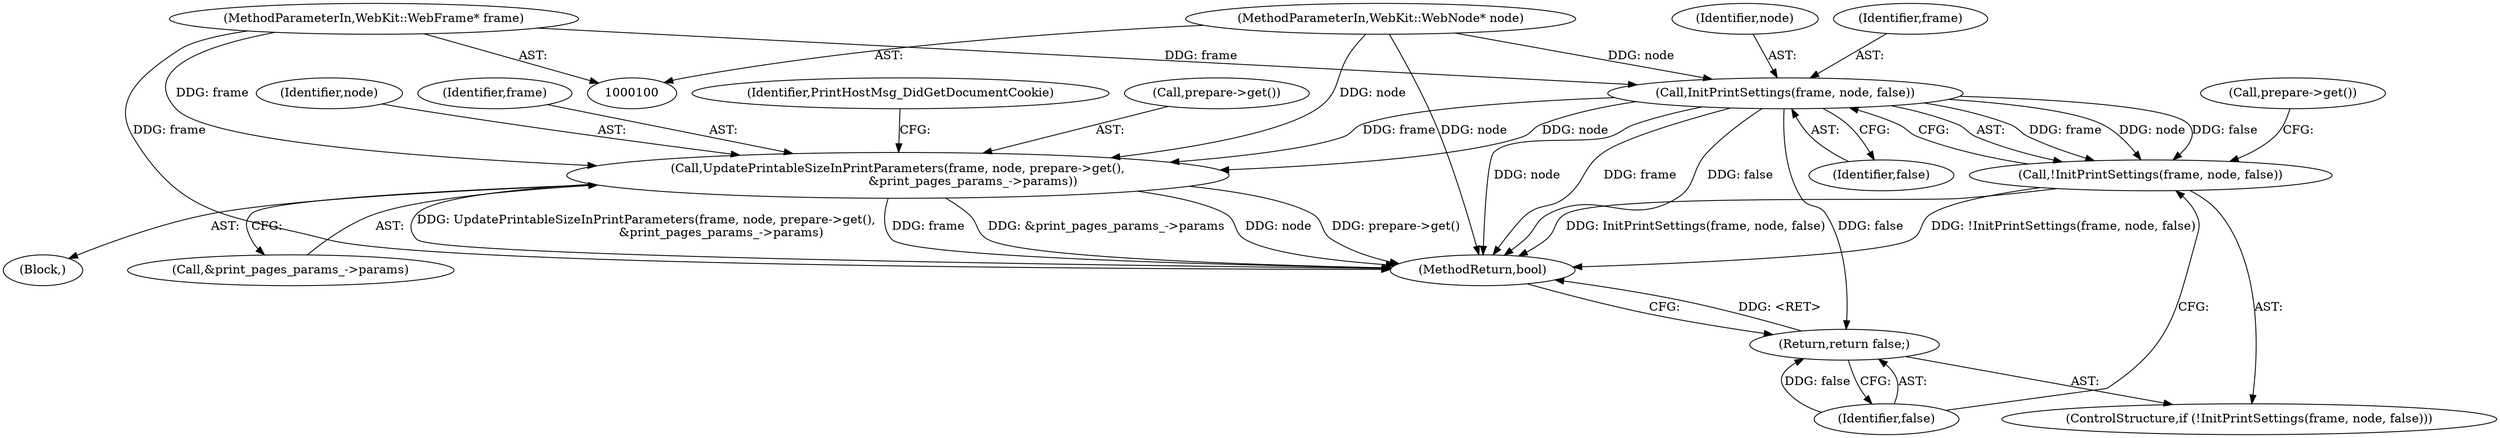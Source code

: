 digraph "1_Chrome_c7a90019bf7054145b11d2577b851cf2779d3d79_5@pointer" {
"1000107" [label="(Call,InitPrintSettings(frame, node, false))"];
"1000101" [label="(MethodParameterIn,WebKit::WebFrame* frame)"];
"1000102" [label="(MethodParameterIn,WebKit::WebNode* node)"];
"1000106" [label="(Call,!InitPrintSettings(frame, node, false))"];
"1000111" [label="(Return,return false;)"];
"1000119" [label="(Call,UpdatePrintableSizeInPrintParameters(frame, node, prepare->get(),\n                                       &print_pages_params_->params))"];
"1000109" [label="(Identifier,node)"];
"1000122" [label="(Call,prepare->get())"];
"1000121" [label="(Identifier,node)"];
"1000123" [label="(Call,&print_pages_params_->params)"];
"1000108" [label="(Identifier,frame)"];
"1000110" [label="(Identifier,false)"];
"1000106" [label="(Call,!InitPrintSettings(frame, node, false))"];
"1000115" [label="(Call,prepare->get())"];
"1000120" [label="(Identifier,frame)"];
"1000129" [label="(Identifier,PrintHostMsg_DidGetDocumentCookie)"];
"1000102" [label="(MethodParameterIn,WebKit::WebNode* node)"];
"1000119" [label="(Call,UpdatePrintableSizeInPrintParameters(frame, node, prepare->get(),\n                                       &print_pages_params_->params))"];
"1000105" [label="(ControlStructure,if (!InitPrintSettings(frame, node, false)))"];
"1000104" [label="(Block,)"];
"1000111" [label="(Return,return false;)"];
"1000132" [label="(MethodReturn,bool)"];
"1000101" [label="(MethodParameterIn,WebKit::WebFrame* frame)"];
"1000112" [label="(Identifier,false)"];
"1000107" [label="(Call,InitPrintSettings(frame, node, false))"];
"1000107" -> "1000106"  [label="AST: "];
"1000107" -> "1000110"  [label="CFG: "];
"1000108" -> "1000107"  [label="AST: "];
"1000109" -> "1000107"  [label="AST: "];
"1000110" -> "1000107"  [label="AST: "];
"1000106" -> "1000107"  [label="CFG: "];
"1000107" -> "1000132"  [label="DDG: frame"];
"1000107" -> "1000132"  [label="DDG: false"];
"1000107" -> "1000132"  [label="DDG: node"];
"1000107" -> "1000106"  [label="DDG: frame"];
"1000107" -> "1000106"  [label="DDG: node"];
"1000107" -> "1000106"  [label="DDG: false"];
"1000101" -> "1000107"  [label="DDG: frame"];
"1000102" -> "1000107"  [label="DDG: node"];
"1000107" -> "1000111"  [label="DDG: false"];
"1000107" -> "1000119"  [label="DDG: frame"];
"1000107" -> "1000119"  [label="DDG: node"];
"1000101" -> "1000100"  [label="AST: "];
"1000101" -> "1000132"  [label="DDG: frame"];
"1000101" -> "1000119"  [label="DDG: frame"];
"1000102" -> "1000100"  [label="AST: "];
"1000102" -> "1000132"  [label="DDG: node"];
"1000102" -> "1000119"  [label="DDG: node"];
"1000106" -> "1000105"  [label="AST: "];
"1000112" -> "1000106"  [label="CFG: "];
"1000115" -> "1000106"  [label="CFG: "];
"1000106" -> "1000132"  [label="DDG: InitPrintSettings(frame, node, false)"];
"1000106" -> "1000132"  [label="DDG: !InitPrintSettings(frame, node, false)"];
"1000111" -> "1000105"  [label="AST: "];
"1000111" -> "1000112"  [label="CFG: "];
"1000112" -> "1000111"  [label="AST: "];
"1000132" -> "1000111"  [label="CFG: "];
"1000111" -> "1000132"  [label="DDG: <RET>"];
"1000112" -> "1000111"  [label="DDG: false"];
"1000119" -> "1000104"  [label="AST: "];
"1000119" -> "1000123"  [label="CFG: "];
"1000120" -> "1000119"  [label="AST: "];
"1000121" -> "1000119"  [label="AST: "];
"1000122" -> "1000119"  [label="AST: "];
"1000123" -> "1000119"  [label="AST: "];
"1000129" -> "1000119"  [label="CFG: "];
"1000119" -> "1000132"  [label="DDG: &print_pages_params_->params"];
"1000119" -> "1000132"  [label="DDG: node"];
"1000119" -> "1000132"  [label="DDG: prepare->get()"];
"1000119" -> "1000132"  [label="DDG: UpdatePrintableSizeInPrintParameters(frame, node, prepare->get(),\n                                       &print_pages_params_->params)"];
"1000119" -> "1000132"  [label="DDG: frame"];
}
